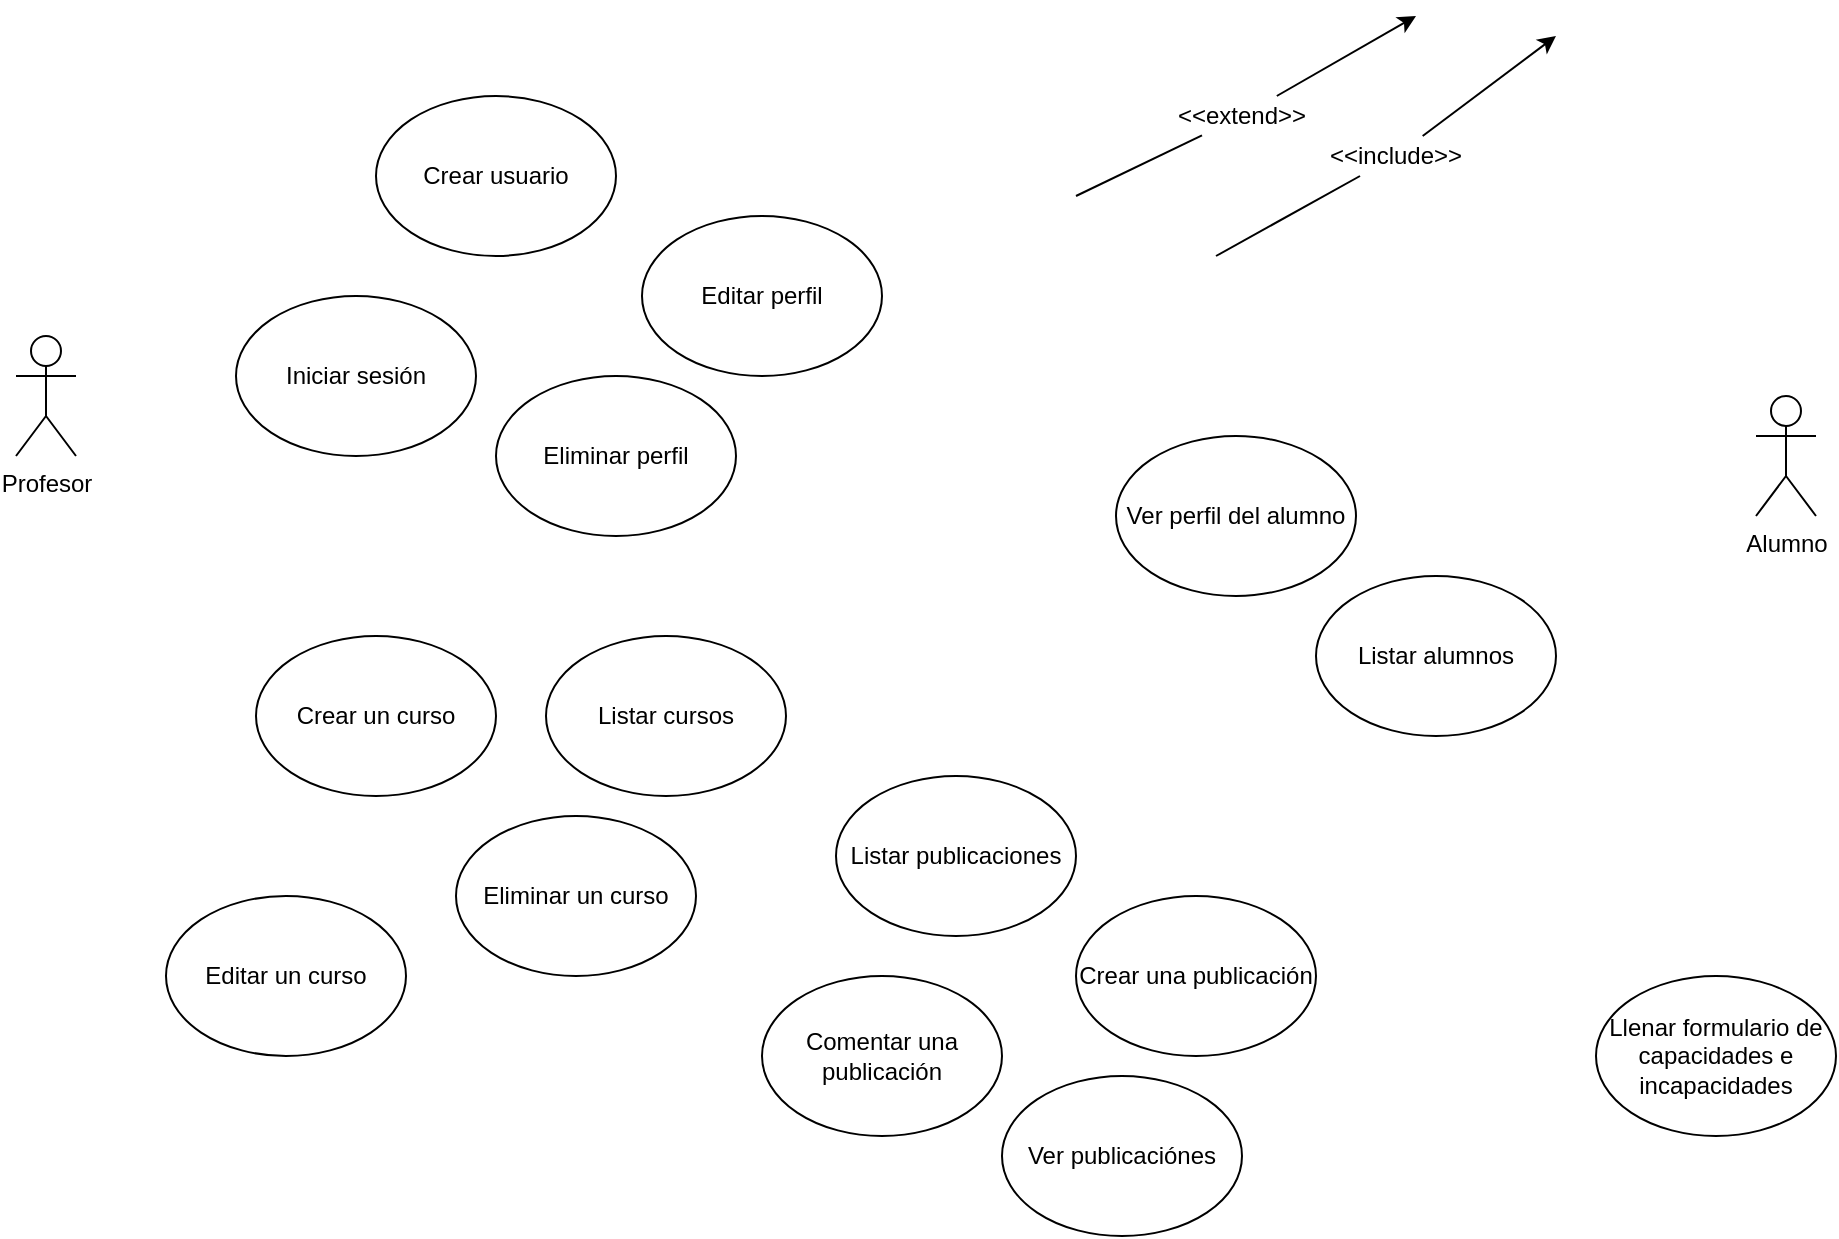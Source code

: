 <mxfile version="10.6.7" type="device"><diagram id="usXzBBMcswd45_sDZzOX" name="Page-1"><mxGraphModel dx="1077" dy="1889" grid="1" gridSize="10" guides="1" tooltips="1" connect="1" arrows="1" fold="1" page="1" pageScale="1" pageWidth="827" pageHeight="1169" math="0" shadow="0"><root><mxCell id="0"/><mxCell id="1" parent="0"/><mxCell id="sLl37YEiZn9i39P-m6Zy-1" value="Profesor" style="shape=umlActor;verticalLabelPosition=bottom;labelBackgroundColor=#ffffff;verticalAlign=top;html=1;outlineConnect=0;" parent="1" vertex="1"><mxGeometry x="100" y="160" width="30" height="60" as="geometry"/></mxCell><mxCell id="sLl37YEiZn9i39P-m6Zy-2" value="Crear un curso" style="ellipse;whiteSpace=wrap;html=1;" parent="1" vertex="1"><mxGeometry x="220" y="310" width="120" height="80" as="geometry"/></mxCell><mxCell id="sLl37YEiZn9i39P-m6Zy-4" value="Eliminar un curso" style="ellipse;whiteSpace=wrap;html=1;" parent="1" vertex="1"><mxGeometry x="320" y="400" width="120" height="80" as="geometry"/></mxCell><mxCell id="sLl37YEiZn9i39P-m6Zy-5" value="Crear una publicación&lt;br&gt;" style="ellipse;whiteSpace=wrap;html=1;" parent="1" vertex="1"><mxGeometry x="630" y="440" width="120" height="80" as="geometry"/></mxCell><mxCell id="7D-m8SqPiO-RuqWVhh1d-1" value="Alumno" style="shape=umlActor;verticalLabelPosition=bottom;labelBackgroundColor=#ffffff;verticalAlign=top;html=1;outlineConnect=0;" parent="1" vertex="1"><mxGeometry x="970" y="190" width="30" height="60" as="geometry"/></mxCell><mxCell id="7D-m8SqPiO-RuqWVhh1d-4" value="Ver publicaciónes" style="ellipse;whiteSpace=wrap;html=1;" parent="1" vertex="1"><mxGeometry x="593" y="530" width="120" height="80" as="geometry"/></mxCell><mxCell id="7D-m8SqPiO-RuqWVhh1d-6" value="Crear usuario&lt;br&gt;" style="ellipse;whiteSpace=wrap;html=1;" parent="1" vertex="1"><mxGeometry x="280" y="40" width="120" height="80" as="geometry"/></mxCell><mxCell id="7D-m8SqPiO-RuqWVhh1d-8" value="Comentar una publicación&lt;br&gt;" style="ellipse;whiteSpace=wrap;html=1;" parent="1" vertex="1"><mxGeometry x="473" y="480" width="120" height="80" as="geometry"/></mxCell><mxCell id="7D-m8SqPiO-RuqWVhh1d-9" value="Editar un curso" style="ellipse;whiteSpace=wrap;html=1;" parent="1" vertex="1"><mxGeometry x="175" y="440" width="120" height="80" as="geometry"/></mxCell><mxCell id="Shp03xSM7WA7pmhIKkjg-2" value="Llenar formulario de capacidades e incapacidades" style="ellipse;whiteSpace=wrap;html=1;" parent="1" vertex="1"><mxGeometry x="890" y="480" width="120" height="80" as="geometry"/></mxCell><mxCell id="Shp03xSM7WA7pmhIKkjg-3" value="Editar perfil" style="ellipse;whiteSpace=wrap;html=1;" parent="1" vertex="1"><mxGeometry x="413" y="100" width="120" height="80" as="geometry"/></mxCell><mxCell id="Shp03xSM7WA7pmhIKkjg-4" value="Eliminar perfil" style="ellipse;whiteSpace=wrap;html=1;" parent="1" vertex="1"><mxGeometry x="340" y="180" width="120" height="80" as="geometry"/></mxCell><mxCell id="Shp03xSM7WA7pmhIKkjg-7" value="Ver perfil del alumno" style="ellipse;whiteSpace=wrap;html=1;" parent="1" vertex="1"><mxGeometry x="650" y="210" width="120" height="80" as="geometry"/></mxCell><mxCell id="Shp03xSM7WA7pmhIKkjg-8" value="Listar alumnos" style="ellipse;whiteSpace=wrap;html=1;" parent="1" vertex="1"><mxGeometry x="750" y="280" width="120" height="80" as="geometry"/></mxCell><mxCell id="Shp03xSM7WA7pmhIKkjg-12" value="Iniciar sesión" style="ellipse;whiteSpace=wrap;html=1;" parent="1" vertex="1"><mxGeometry x="210" y="140" width="120" height="80" as="geometry"/></mxCell><mxCell id="Shp03xSM7WA7pmhIKkjg-14" value="" style="endArrow=classic;html=1;" parent="1" source="Shp03xSM7WA7pmhIKkjg-16" edge="1"><mxGeometry width="50" height="50" relative="1" as="geometry"><mxPoint x="680" y="65" as="sourcePoint"/><mxPoint x="800" as="targetPoint"/></mxGeometry></mxCell><mxCell id="Shp03xSM7WA7pmhIKkjg-16" value="&amp;lt;&amp;lt;extend&amp;gt;&amp;gt;" style="text;html=1;strokeColor=none;fillColor=none;align=center;verticalAlign=middle;whiteSpace=wrap;rounded=0;" parent="1" vertex="1"><mxGeometry x="693" y="40" width="40" height="20" as="geometry"/></mxCell><mxCell id="Shp03xSM7WA7pmhIKkjg-19" value="" style="endArrow=none;html=1;" parent="1" target="Shp03xSM7WA7pmhIKkjg-16" edge="1"><mxGeometry width="50" height="50" relative="1" as="geometry"><mxPoint x="630" y="90" as="sourcePoint"/><mxPoint x="700" y="60" as="targetPoint"/></mxGeometry></mxCell><mxCell id="Shp03xSM7WA7pmhIKkjg-20" value="" style="endArrow=classic;html=1;" parent="1" source="Shp03xSM7WA7pmhIKkjg-21" edge="1"><mxGeometry width="50" height="50" relative="1" as="geometry"><mxPoint x="690" y="75" as="sourcePoint"/><mxPoint x="870" y="10" as="targetPoint"/></mxGeometry></mxCell><mxCell id="Shp03xSM7WA7pmhIKkjg-21" value="&amp;lt;&amp;lt;include&amp;gt;&amp;gt;" style="text;html=1;strokeColor=none;fillColor=none;align=center;verticalAlign=middle;whiteSpace=wrap;rounded=0;" parent="1" vertex="1"><mxGeometry x="770" y="60" width="40" height="20" as="geometry"/></mxCell><mxCell id="Shp03xSM7WA7pmhIKkjg-22" value="" style="endArrow=none;html=1;" parent="1" target="Shp03xSM7WA7pmhIKkjg-21" edge="1"><mxGeometry width="50" height="50" relative="1" as="geometry"><mxPoint x="700" y="120" as="sourcePoint"/><mxPoint x="710" y="70" as="targetPoint"/></mxGeometry></mxCell><mxCell id="Shp03xSM7WA7pmhIKkjg-23" value="Listar cursos" style="ellipse;whiteSpace=wrap;html=1;" parent="1" vertex="1"><mxGeometry x="365" y="310" width="120" height="80" as="geometry"/></mxCell><mxCell id="Shp03xSM7WA7pmhIKkjg-25" value="Listar publicaciones&lt;br&gt;" style="ellipse;whiteSpace=wrap;html=1;" parent="1" vertex="1"><mxGeometry x="510" y="380" width="120" height="80" as="geometry"/></mxCell></root></mxGraphModel></diagram></mxfile>